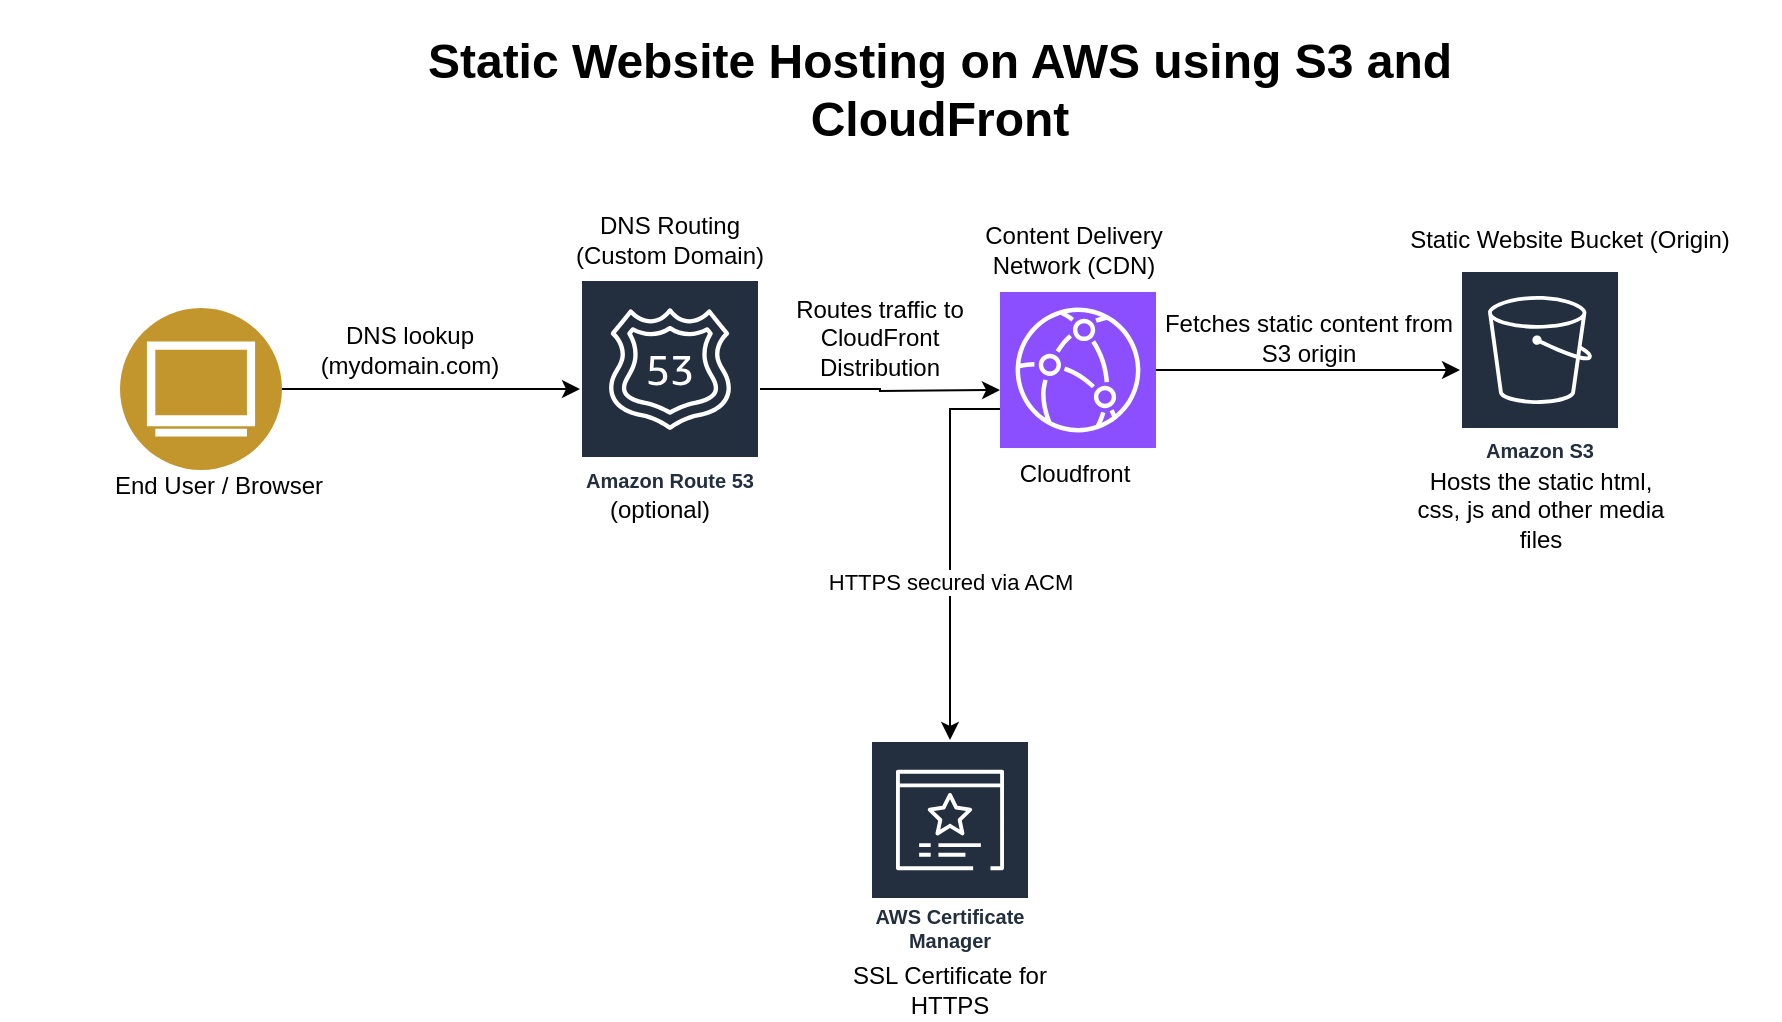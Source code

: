 <mxfile version="28.2.8">
  <diagram name="Page-1" id="sW8la8vC_et587EKLUe-">
    <mxGraphModel dx="1966" dy="1301" grid="1" gridSize="10" guides="1" tooltips="1" connect="0" arrows="1" fold="1" page="1" pageScale="1" pageWidth="1100" pageHeight="850" background="none" math="0" shadow="0">
      <root>
        <mxCell id="0" />
        <mxCell id="1" parent="0" />
        <mxCell id="wxZgPRsiFqEUOYRTkQIe-12" value="" style="edgeStyle=orthogonalEdgeStyle;rounded=0;orthogonalLoop=1;jettySize=auto;html=1;" edge="1" parent="1" source="wxZgPRsiFqEUOYRTkQIe-1" target="wxZgPRsiFqEUOYRTkQIe-3">
          <mxGeometry relative="1" as="geometry" />
        </mxCell>
        <mxCell id="wxZgPRsiFqEUOYRTkQIe-1" value="" style="image;aspect=fixed;perimeter=ellipsePerimeter;html=1;align=center;shadow=0;dashed=0;fontColor=#4277BB;labelBackgroundColor=default;fontSize=12;spacingTop=3;image=img/lib/ibm/users/browser.svg;" vertex="1" parent="1">
          <mxGeometry x="10" y="134" width="81" height="81" as="geometry" />
        </mxCell>
        <mxCell id="wxZgPRsiFqEUOYRTkQIe-2" value="End User / Browser" style="text;html=1;whiteSpace=wrap;strokeColor=none;fillColor=none;align=center;verticalAlign=middle;rounded=0;" vertex="1" parent="1">
          <mxGeometry x="-50" y="204" width="219.25" height="37.5" as="geometry" />
        </mxCell>
        <mxCell id="wxZgPRsiFqEUOYRTkQIe-3" value="Amazon Route 53" style="sketch=0;outlineConnect=0;fontColor=#232F3E;gradientColor=none;strokeColor=#ffffff;fillColor=#232F3E;dashed=0;verticalLabelPosition=middle;verticalAlign=bottom;align=center;html=1;whiteSpace=wrap;fontSize=10;fontStyle=1;spacing=3;shape=mxgraph.aws4.productIcon;prIcon=mxgraph.aws4.route_53;" vertex="1" parent="1">
          <mxGeometry x="240" y="119.5" width="90" height="110" as="geometry" />
        </mxCell>
        <mxCell id="wxZgPRsiFqEUOYRTkQIe-5" value="" style="sketch=0;points=[[0,0,0],[0.25,0,0],[0.5,0,0],[0.75,0,0],[1,0,0],[0,1,0],[0.25,1,0],[0.5,1,0],[0.75,1,0],[1,1,0],[0,0.25,0],[0,0.5,0],[0,0.75,0],[1,0.25,0],[1,0.5,0],[1,0.75,0]];outlineConnect=0;fontColor=#232F3E;fillColor=#8C4FFF;strokeColor=#ffffff;dashed=0;verticalLabelPosition=bottom;verticalAlign=top;align=center;html=1;fontSize=12;fontStyle=0;aspect=fixed;shape=mxgraph.aws4.resourceIcon;resIcon=mxgraph.aws4.cloudfront;" vertex="1" parent="1">
          <mxGeometry x="450" y="126" width="78" height="78" as="geometry" />
        </mxCell>
        <mxCell id="wxZgPRsiFqEUOYRTkQIe-6" value="Cloudfront" style="text;html=1;whiteSpace=wrap;strokeColor=none;fillColor=none;align=center;verticalAlign=middle;rounded=0;" vertex="1" parent="1">
          <mxGeometry x="446.5" y="190" width="81" height="54.5" as="geometry" />
        </mxCell>
        <mxCell id="wxZgPRsiFqEUOYRTkQIe-9" value="Amazon S3" style="sketch=0;outlineConnect=0;fontColor=#232F3E;gradientColor=none;strokeColor=#ffffff;fillColor=#232F3E;dashed=0;verticalLabelPosition=middle;verticalAlign=bottom;align=center;html=1;whiteSpace=wrap;fontSize=10;fontStyle=1;spacing=3;shape=mxgraph.aws4.productIcon;prIcon=mxgraph.aws4.s3;" vertex="1" parent="1">
          <mxGeometry x="680" y="115" width="80" height="100" as="geometry" />
        </mxCell>
        <mxCell id="wxZgPRsiFqEUOYRTkQIe-10" value="AWS Certificate Manager" style="sketch=0;outlineConnect=0;fontColor=#232F3E;gradientColor=none;strokeColor=#ffffff;fillColor=#232F3E;dashed=0;verticalLabelPosition=middle;verticalAlign=bottom;align=center;html=1;whiteSpace=wrap;fontSize=10;fontStyle=1;spacing=3;shape=mxgraph.aws4.productIcon;prIcon=mxgraph.aws4.certificate_manager_3;" vertex="1" parent="1">
          <mxGeometry x="385" y="350" width="80" height="110" as="geometry" />
        </mxCell>
        <mxCell id="wxZgPRsiFqEUOYRTkQIe-13" value="" style="edgeStyle=orthogonalEdgeStyle;rounded=0;orthogonalLoop=1;jettySize=auto;html=1;" edge="1" parent="1" source="wxZgPRsiFqEUOYRTkQIe-3">
          <mxGeometry relative="1" as="geometry">
            <mxPoint x="320" y="160" as="sourcePoint" />
            <mxPoint x="450" y="175" as="targetPoint" />
          </mxGeometry>
        </mxCell>
        <mxCell id="wxZgPRsiFqEUOYRTkQIe-14" value="" style="edgeStyle=orthogonalEdgeStyle;rounded=0;orthogonalLoop=1;jettySize=auto;html=1;exitX=1;exitY=0.5;exitDx=0;exitDy=0;exitPerimeter=0;" edge="1" parent="1" source="wxZgPRsiFqEUOYRTkQIe-5" target="wxZgPRsiFqEUOYRTkQIe-9">
          <mxGeometry relative="1" as="geometry">
            <mxPoint x="560" y="160" as="sourcePoint" />
            <mxPoint x="680" y="160" as="targetPoint" />
          </mxGeometry>
        </mxCell>
        <mxCell id="wxZgPRsiFqEUOYRTkQIe-15" value="" style="edgeStyle=orthogonalEdgeStyle;rounded=0;orthogonalLoop=1;jettySize=auto;html=1;exitX=0;exitY=0.75;exitDx=0;exitDy=0;exitPerimeter=0;" edge="1" parent="1" source="wxZgPRsiFqEUOYRTkQIe-5" target="wxZgPRsiFqEUOYRTkQIe-10">
          <mxGeometry relative="1" as="geometry">
            <mxPoint x="460" y="270" as="sourcePoint" />
            <mxPoint x="580" y="270" as="targetPoint" />
          </mxGeometry>
        </mxCell>
        <mxCell id="wxZgPRsiFqEUOYRTkQIe-32" value="HTTPS secured via ACM" style="edgeLabel;html=1;align=center;verticalAlign=middle;resizable=0;points=[];" vertex="1" connectable="0" parent="wxZgPRsiFqEUOYRTkQIe-15">
          <mxGeometry x="0.216" y="-1" relative="1" as="geometry">
            <mxPoint x="1" y="-5" as="offset" />
          </mxGeometry>
        </mxCell>
        <mxCell id="wxZgPRsiFqEUOYRTkQIe-20" value="DNS Routing (Custom Domain)" style="text;html=1;whiteSpace=wrap;strokeColor=none;fillColor=none;align=center;verticalAlign=middle;rounded=0;" vertex="1" parent="1">
          <mxGeometry x="230" y="85" width="110" height="30" as="geometry" />
        </mxCell>
        <mxCell id="wxZgPRsiFqEUOYRTkQIe-21" value="(optional)" style="text;html=1;whiteSpace=wrap;strokeColor=none;fillColor=none;align=center;verticalAlign=middle;rounded=0;" vertex="1" parent="1">
          <mxGeometry x="250" y="220" width="60" height="30" as="geometry" />
        </mxCell>
        <mxCell id="wxZgPRsiFqEUOYRTkQIe-22" value="Content Delivery Network (CDN)" style="text;html=1;whiteSpace=wrap;strokeColor=none;fillColor=none;align=center;verticalAlign=middle;rounded=0;" vertex="1" parent="1">
          <mxGeometry x="436" y="90" width="102" height="29.5" as="geometry" />
        </mxCell>
        <mxCell id="wxZgPRsiFqEUOYRTkQIe-23" value="Static Website Bucket (Origin)" style="text;html=1;whiteSpace=wrap;strokeColor=none;fillColor=none;align=center;verticalAlign=middle;rounded=0;" vertex="1" parent="1">
          <mxGeometry x="630" y="85" width="210" height="30" as="geometry" />
        </mxCell>
        <mxCell id="wxZgPRsiFqEUOYRTkQIe-24" value="SSL Certificate for HTTPS" style="text;html=1;whiteSpace=wrap;strokeColor=none;fillColor=none;align=center;verticalAlign=middle;rounded=0;" vertex="1" parent="1">
          <mxGeometry x="375" y="460" width="100" height="30" as="geometry" />
        </mxCell>
        <mxCell id="wxZgPRsiFqEUOYRTkQIe-28" value="Hosts the static html, css, js and other media files" style="text;html=1;whiteSpace=wrap;strokeColor=none;fillColor=none;align=center;verticalAlign=middle;rounded=0;" vertex="1" parent="1">
          <mxGeometry x="652.5" y="220" width="135" height="30" as="geometry" />
        </mxCell>
        <mxCell id="wxZgPRsiFqEUOYRTkQIe-29" value="DNS lookup (mydomain.com)" style="text;html=1;whiteSpace=wrap;strokeColor=none;fillColor=none;align=center;verticalAlign=middle;rounded=0;" vertex="1" parent="1">
          <mxGeometry x="100" y="140" width="110" height="30" as="geometry" />
        </mxCell>
        <mxCell id="wxZgPRsiFqEUOYRTkQIe-30" value="Routes traffic to CloudFront Distribution" style="text;html=1;whiteSpace=wrap;strokeColor=none;fillColor=none;align=center;verticalAlign=middle;rounded=0;" vertex="1" parent="1">
          <mxGeometry x="330" y="134" width="120" height="30" as="geometry" />
        </mxCell>
        <mxCell id="wxZgPRsiFqEUOYRTkQIe-31" value="Fetches static content from S3 origin" style="text;html=1;whiteSpace=wrap;strokeColor=none;fillColor=none;align=center;verticalAlign=middle;rounded=0;" vertex="1" parent="1">
          <mxGeometry x="527.5" y="134" width="152.5" height="30" as="geometry" />
        </mxCell>
        <mxCell id="wxZgPRsiFqEUOYRTkQIe-33" value="&lt;h1&gt;Static Website Hosting on AWS using S3 and CloudFront&lt;/h1&gt;" style="text;html=1;whiteSpace=wrap;strokeColor=none;fillColor=none;align=center;verticalAlign=middle;rounded=0;" vertex="1" parent="1">
          <mxGeometry x="160" y="10" width="520" height="30" as="geometry" />
        </mxCell>
      </root>
    </mxGraphModel>
  </diagram>
</mxfile>
